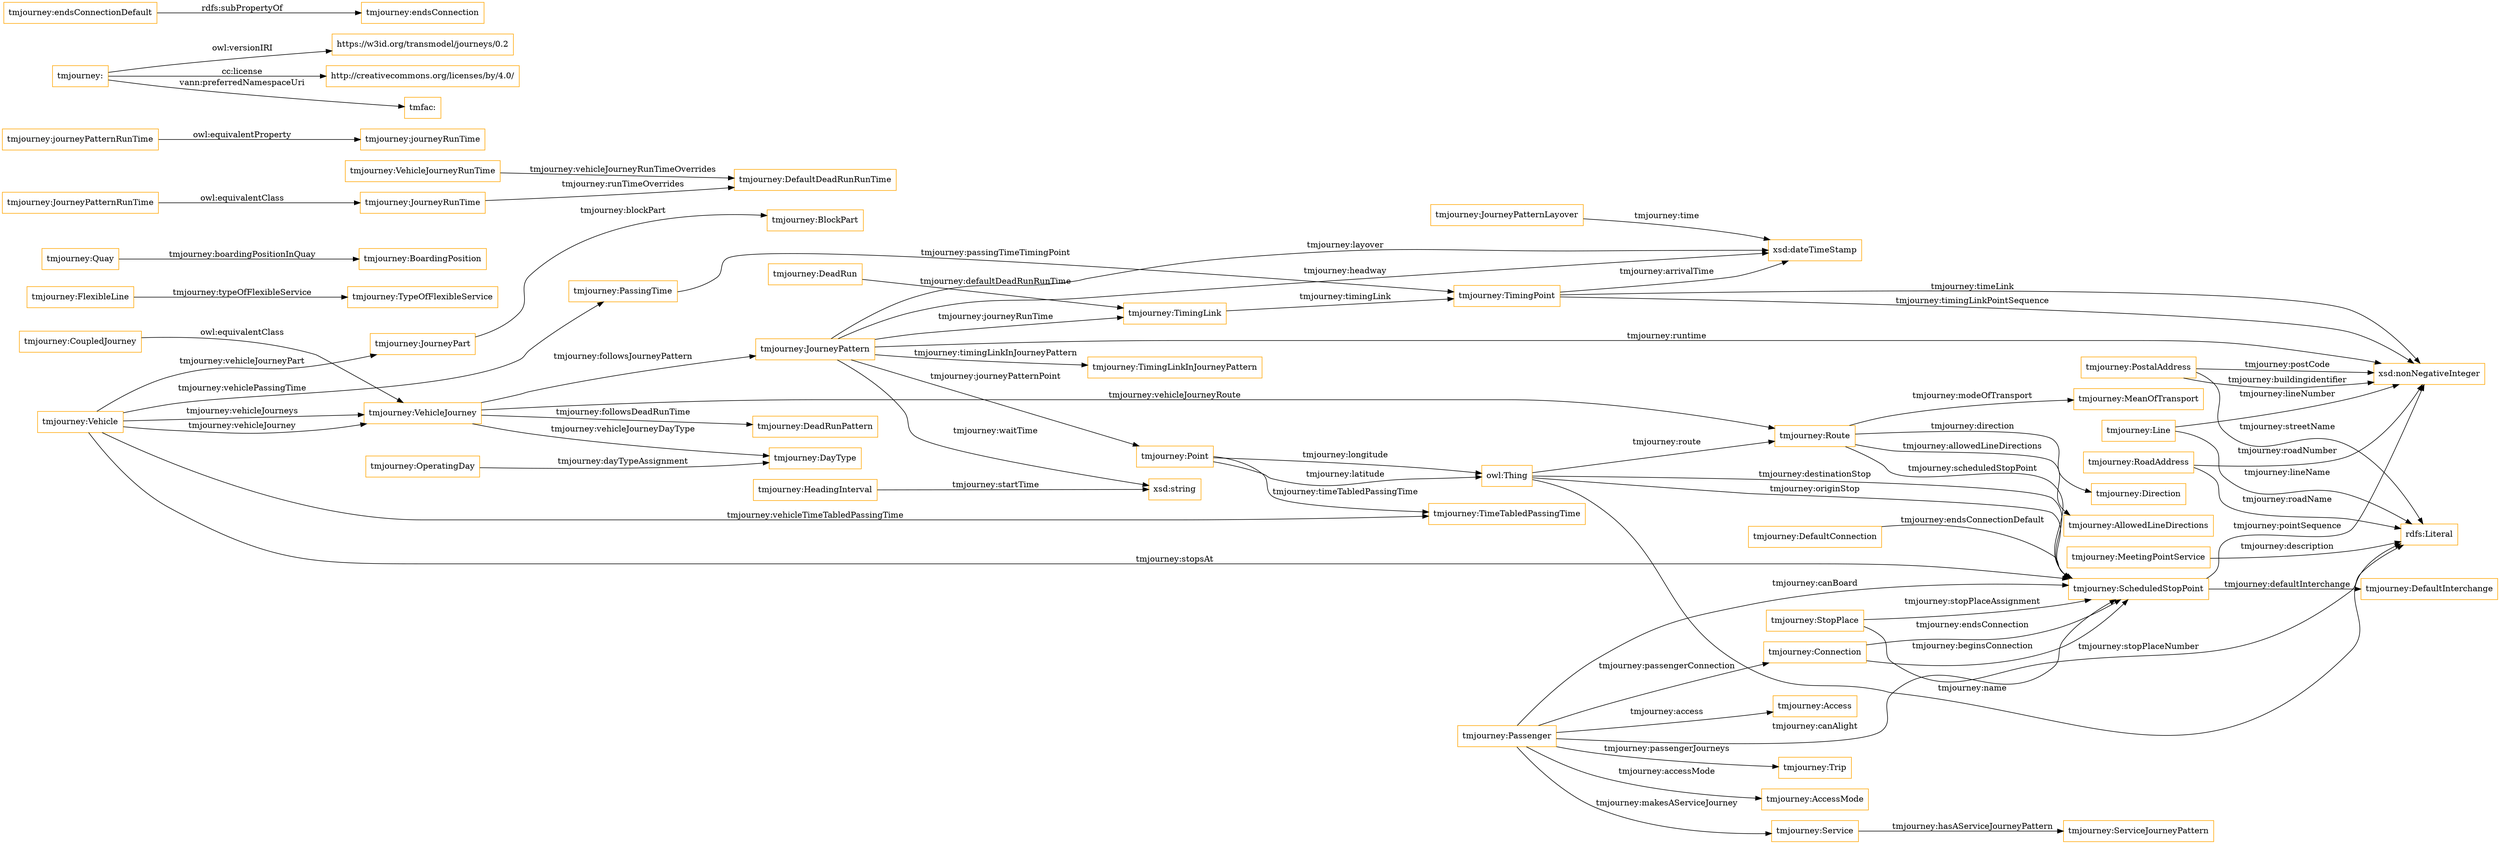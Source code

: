 digraph ar2dtool_diagram { 
rankdir=LR;
size="1501"
node [shape = rectangle, color="orange"]; "tmjourney:JourneyPatternLayover" "tmjourney:Trip" "tmjourney:PostalAddress" "tmjourney:HeadingInterval" "tmjourney:MeanOfTransport" "tmjourney:JourneyPart" "tmjourney:TypeOfFlexibleService" "tmjourney:Direction" "tmjourney:Connection" "tmjourney:Point" "tmjourney:TimeTabledPassingTime" "tmjourney:PassingTime" "tmjourney:VehicleJourney" "tmjourney:BoardingPosition" "tmjourney:VehicleJourneyRunTime" "tmjourney:DeadRunPattern" "tmjourney:FlexibleLine" "tmjourney:TimingPoint" "tmjourney:DayType" "tmjourney:Route" "tmjourney:DefaultConnection" "tmjourney:JourneyPattern" "tmjourney:Quay" "tmjourney:ServiceJourneyPattern" "tmjourney:OperatingDay" "tmjourney:AllowedLineDirections" "tmjourney:AccessMode" "tmjourney:TimingLink" "tmjourney:Access" "tmjourney:Vehicle" "tmjourney:ScheduledStopPoint" "tmjourney:StopPlace" "tmjourney:DefaultInterchange" "tmjourney:TimingLinkInJourneyPattern" "tmjourney:JourneyPatternRunTime" "tmjourney:DeadRun" "tmjourney:BlockPart" "tmjourney:DefaultDeadRunRunTime" "tmjourney:Line" "tmjourney:Passenger" "tmjourney:CoupledJourney" "tmjourney:JourneyRunTime" "tmjourney:Service" "tmjourney:RoadAddress" ; /*classes style*/
	"tmjourney:journeyPatternRunTime" -> "tmjourney:journeyRunTime" [ label = "owl:equivalentProperty" ];
	"tmjourney:JourneyPatternRunTime" -> "tmjourney:JourneyRunTime" [ label = "owl:equivalentClass" ];
	"tmjourney:" -> "https://w3id.org/transmodel/journeys/0.2" [ label = "owl:versionIRI" ];
	"tmjourney:" -> "http://creativecommons.org/licenses/by/4.0/" [ label = "cc:license" ];
	"tmjourney:" -> "tmfac:" [ label = "vann:preferredNamespaceUri" ];
	"tmjourney:endsConnectionDefault" -> "tmjourney:endsConnection" [ label = "rdfs:subPropertyOf" ];
	"tmjourney:CoupledJourney" -> "tmjourney:VehicleJourney" [ label = "owl:equivalentClass" ];
	"tmjourney:StopPlace" -> "rdfs:Literal" [ label = "tmjourney:stopPlaceNumber" ];
	"tmjourney:Passenger" -> "tmjourney:AccessMode" [ label = "tmjourney:accessMode" ];
	"tmjourney:Passenger" -> "tmjourney:ScheduledStopPoint" [ label = "tmjourney:canAlight" ];
	"tmjourney:VehicleJourney" -> "tmjourney:DeadRunPattern" [ label = "tmjourney:followsDeadRunTime" ];
	"tmjourney:TimingLink" -> "tmjourney:TimingPoint" [ label = "tmjourney:timingLink" ];
	"tmjourney:Point" -> "owl:Thing" [ label = "tmjourney:longitude" ];
	"tmjourney:JourneyPattern" -> "xsd:dateTimeStamp" [ label = "tmjourney:layover" ];
	"tmjourney:PassingTime" -> "tmjourney:TimingPoint" [ label = "tmjourney:passingTimeTimingPoint" ];
	"tmjourney:Line" -> "rdfs:Literal" [ label = "tmjourney:lineName" ];
	"tmjourney:ScheduledStopPoint" -> "tmjourney:DefaultInterchange" [ label = "tmjourney:defaultInterchange" ];
	"tmjourney:PostalAddress" -> "rdfs:Literal" [ label = "tmjourney:streetName" ];
	"tmjourney:VehicleJourney" -> "tmjourney:Route" [ label = "tmjourney:vehicleJourneyRoute" ];
	"tmjourney:Passenger" -> "tmjourney:Connection" [ label = "tmjourney:passengerConnection" ];
	"owl:Thing" -> "tmjourney:Route" [ label = "tmjourney:route" ];
	"tmjourney:Point" -> "owl:Thing" [ label = "tmjourney:latitude" ];
	"owl:Thing" -> "tmjourney:ScheduledStopPoint" [ label = "tmjourney:destinationStop" ];
	"tmjourney:JourneyPattern" -> "xsd:nonNegativeInteger" [ label = "tmjourney:runtime" ];
	"tmjourney:TimingPoint" -> "xsd:dateTimeStamp" [ label = "tmjourney:arrivalTime" ];
	"owl:Thing" -> "rdfs:Literal" [ label = "tmjourney:name" ];
	"tmjourney:Passenger" -> "tmjourney:Access" [ label = "tmjourney:access" ];
	"tmjourney:Vehicle" -> "tmjourney:JourneyPart" [ label = "tmjourney:vehicleJourneyPart" ];
	"tmjourney:PostalAddress" -> "xsd:nonNegativeInteger" [ label = "tmjourney:buildingidentifier" ];
	"tmjourney:StopPlace" -> "tmjourney:ScheduledStopPoint" [ label = "tmjourney:stopPlaceAssignment" ];
	"tmjourney:Vehicle" -> "tmjourney:VehicleJourney" [ label = "tmjourney:vehicleJourneys" ];
	"tmjourney:JourneyPattern" -> "tmjourney:Point" [ label = "tmjourney:journeyPatternPoint" ];
	"tmjourney:Route" -> "tmjourney:MeanOfTransport" [ label = "tmjourney:modeOfTransport" ];
	"tmjourney:VehicleJourney" -> "tmjourney:DayType" [ label = "tmjourney:vehicleJourneyDayType" ];
	"tmjourney:Route" -> "tmjourney:AllowedLineDirections" [ label = "tmjourney:allowedLineDirections" ];
	"tmjourney:Route" -> "tmjourney:ScheduledStopPoint" [ label = "tmjourney:scheduledStopPoint" ];
	"tmjourney:TimingPoint" -> "xsd:nonNegativeInteger" [ label = "tmjourney:timeLink" ];
	"tmjourney:JourneyPattern" -> "xsd:string" [ label = "tmjourney:waitTime" ];
	"tmjourney:Vehicle" -> "tmjourney:PassingTime" [ label = "tmjourney:vehiclePassingTime" ];
	"tmjourney:Passenger" -> "tmjourney:Trip" [ label = "tmjourney:passengerJourneys" ];
	"tmjourney:DefaultConnection" -> "tmjourney:ScheduledStopPoint" [ label = "tmjourney:endsConnectionDefault" ];
	"tmjourney:Connection" -> "tmjourney:ScheduledStopPoint" [ label = "tmjourney:beginsConnection" ];
	"tmjourney:JourneyPattern" -> "xsd:dateTimeStamp" [ label = "tmjourney:headway" ];
	"tmjourney:HeadingInterval" -> "xsd:string" [ label = "tmjourney:startTime" ];
	"tmjourney:Vehicle" -> "tmjourney:ScheduledStopPoint" [ label = "tmjourney:stopsAt" ];
	"tmjourney:FlexibleLine" -> "tmjourney:TypeOfFlexibleService" [ label = "tmjourney:typeOfFlexibleService" ];
	"tmjourney:Line" -> "xsd:nonNegativeInteger" [ label = "tmjourney:lineNumber" ];
	"tmjourney:Passenger" -> "tmjourney:ScheduledStopPoint" [ label = "tmjourney:canBoard" ];
	"tmjourney:VehicleJourney" -> "tmjourney:JourneyPattern" [ label = "tmjourney:followsJourneyPattern" ];
	"tmjourney:RoadAddress" -> "rdfs:Literal" [ label = "tmjourney:roadName" ];
	"tmjourney:VehicleJourneyRunTime" -> "tmjourney:DefaultDeadRunRunTime" [ label = "tmjourney:vehicleJourneyRunTimeOverrides" ];
	"tmjourney:Passenger" -> "tmjourney:Service" [ label = "tmjourney:makesAServiceJourney" ];
	"tmjourney:JourneyPattern" -> "tmjourney:TimingLink" [ label = "tmjourney:journeyRunTime" ];
	"tmjourney:Vehicle" -> "tmjourney:VehicleJourney" [ label = "tmjourney:vehicleJourney" ];
	"tmjourney:JourneyPatternLayover" -> "xsd:dateTimeStamp" [ label = "tmjourney:time" ];
	"tmjourney:JourneyRunTime" -> "tmjourney:DefaultDeadRunRunTime" [ label = "tmjourney:runTimeOverrides" ];
	"tmjourney:Point" -> "tmjourney:TimeTabledPassingTime" [ label = "tmjourney:timeTabledPassingTime" ];
	"tmjourney:OperatingDay" -> "tmjourney:DayType" [ label = "tmjourney:dayTypeAssignment" ];
	"owl:Thing" -> "tmjourney:ScheduledStopPoint" [ label = "tmjourney:originStop" ];
	"tmjourney:JourneyPart" -> "tmjourney:BlockPart" [ label = "tmjourney:blockPart" ];
	"tmjourney:Vehicle" -> "tmjourney:TimeTabledPassingTime" [ label = "tmjourney:vehicleTimeTabledPassingTime" ];
	"tmjourney:Route" -> "tmjourney:Direction" [ label = "tmjourney:direction" ];
	"tmjourney:TimingPoint" -> "xsd:nonNegativeInteger" [ label = "tmjourney:timingLinkPointSequence" ];
	"tmjourney:ScheduledStopPoint" -> "xsd:nonNegativeInteger" [ label = "tmjourney:pointSequence" ];
	"tmjourney:Quay" -> "tmjourney:BoardingPosition" [ label = "tmjourney:boardingPositionInQuay" ];
	"tmjourney:MeetingPointService" -> "rdfs:Literal" [ label = "tmjourney:description" ];
	"tmjourney:RoadAddress" -> "xsd:nonNegativeInteger" [ label = "tmjourney:roadNumber" ];
	"tmjourney:JourneyPattern" -> "tmjourney:TimingLinkInJourneyPattern" [ label = "tmjourney:timingLinkInJourneyPattern" ];
	"tmjourney:Service" -> "tmjourney:ServiceJourneyPattern" [ label = "tmjourney:hasAServiceJourneyPattern" ];
	"tmjourney:DeadRun" -> "tmjourney:TimingLink" [ label = "tmjourney:defaultDeadRunRunTime" ];
	"tmjourney:Connection" -> "tmjourney:ScheduledStopPoint" [ label = "tmjourney:endsConnection" ];
	"tmjourney:PostalAddress" -> "xsd:nonNegativeInteger" [ label = "tmjourney:postCode" ];

}
